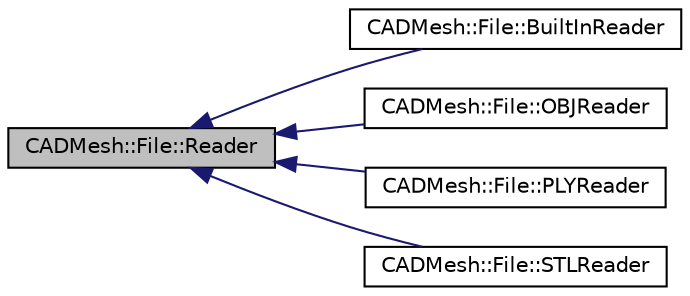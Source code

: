 digraph "CADMesh::File::Reader"
{
 // LATEX_PDF_SIZE
  edge [fontname="Helvetica",fontsize="10",labelfontname="Helvetica",labelfontsize="10"];
  node [fontname="Helvetica",fontsize="10",shape=record];
  rankdir="LR";
  Node1 [label="CADMesh::File::Reader",height=0.2,width=0.4,color="black", fillcolor="grey75", style="filled", fontcolor="black",tooltip=" "];
  Node1 -> Node2 [dir="back",color="midnightblue",fontsize="10",style="solid",fontname="Helvetica"];
  Node2 [label="CADMesh::File::BuiltInReader",height=0.2,width=0.4,color="black", fillcolor="white", style="filled",URL="$class_c_a_d_mesh_1_1_file_1_1_built_in_reader.html",tooltip=" "];
  Node1 -> Node3 [dir="back",color="midnightblue",fontsize="10",style="solid",fontname="Helvetica"];
  Node3 [label="CADMesh::File::OBJReader",height=0.2,width=0.4,color="black", fillcolor="white", style="filled",URL="$class_c_a_d_mesh_1_1_file_1_1_o_b_j_reader.html",tooltip=" "];
  Node1 -> Node4 [dir="back",color="midnightblue",fontsize="10",style="solid",fontname="Helvetica"];
  Node4 [label="CADMesh::File::PLYReader",height=0.2,width=0.4,color="black", fillcolor="white", style="filled",URL="$class_c_a_d_mesh_1_1_file_1_1_p_l_y_reader.html",tooltip=" "];
  Node1 -> Node5 [dir="back",color="midnightblue",fontsize="10",style="solid",fontname="Helvetica"];
  Node5 [label="CADMesh::File::STLReader",height=0.2,width=0.4,color="black", fillcolor="white", style="filled",URL="$class_c_a_d_mesh_1_1_file_1_1_s_t_l_reader.html",tooltip=" "];
}
